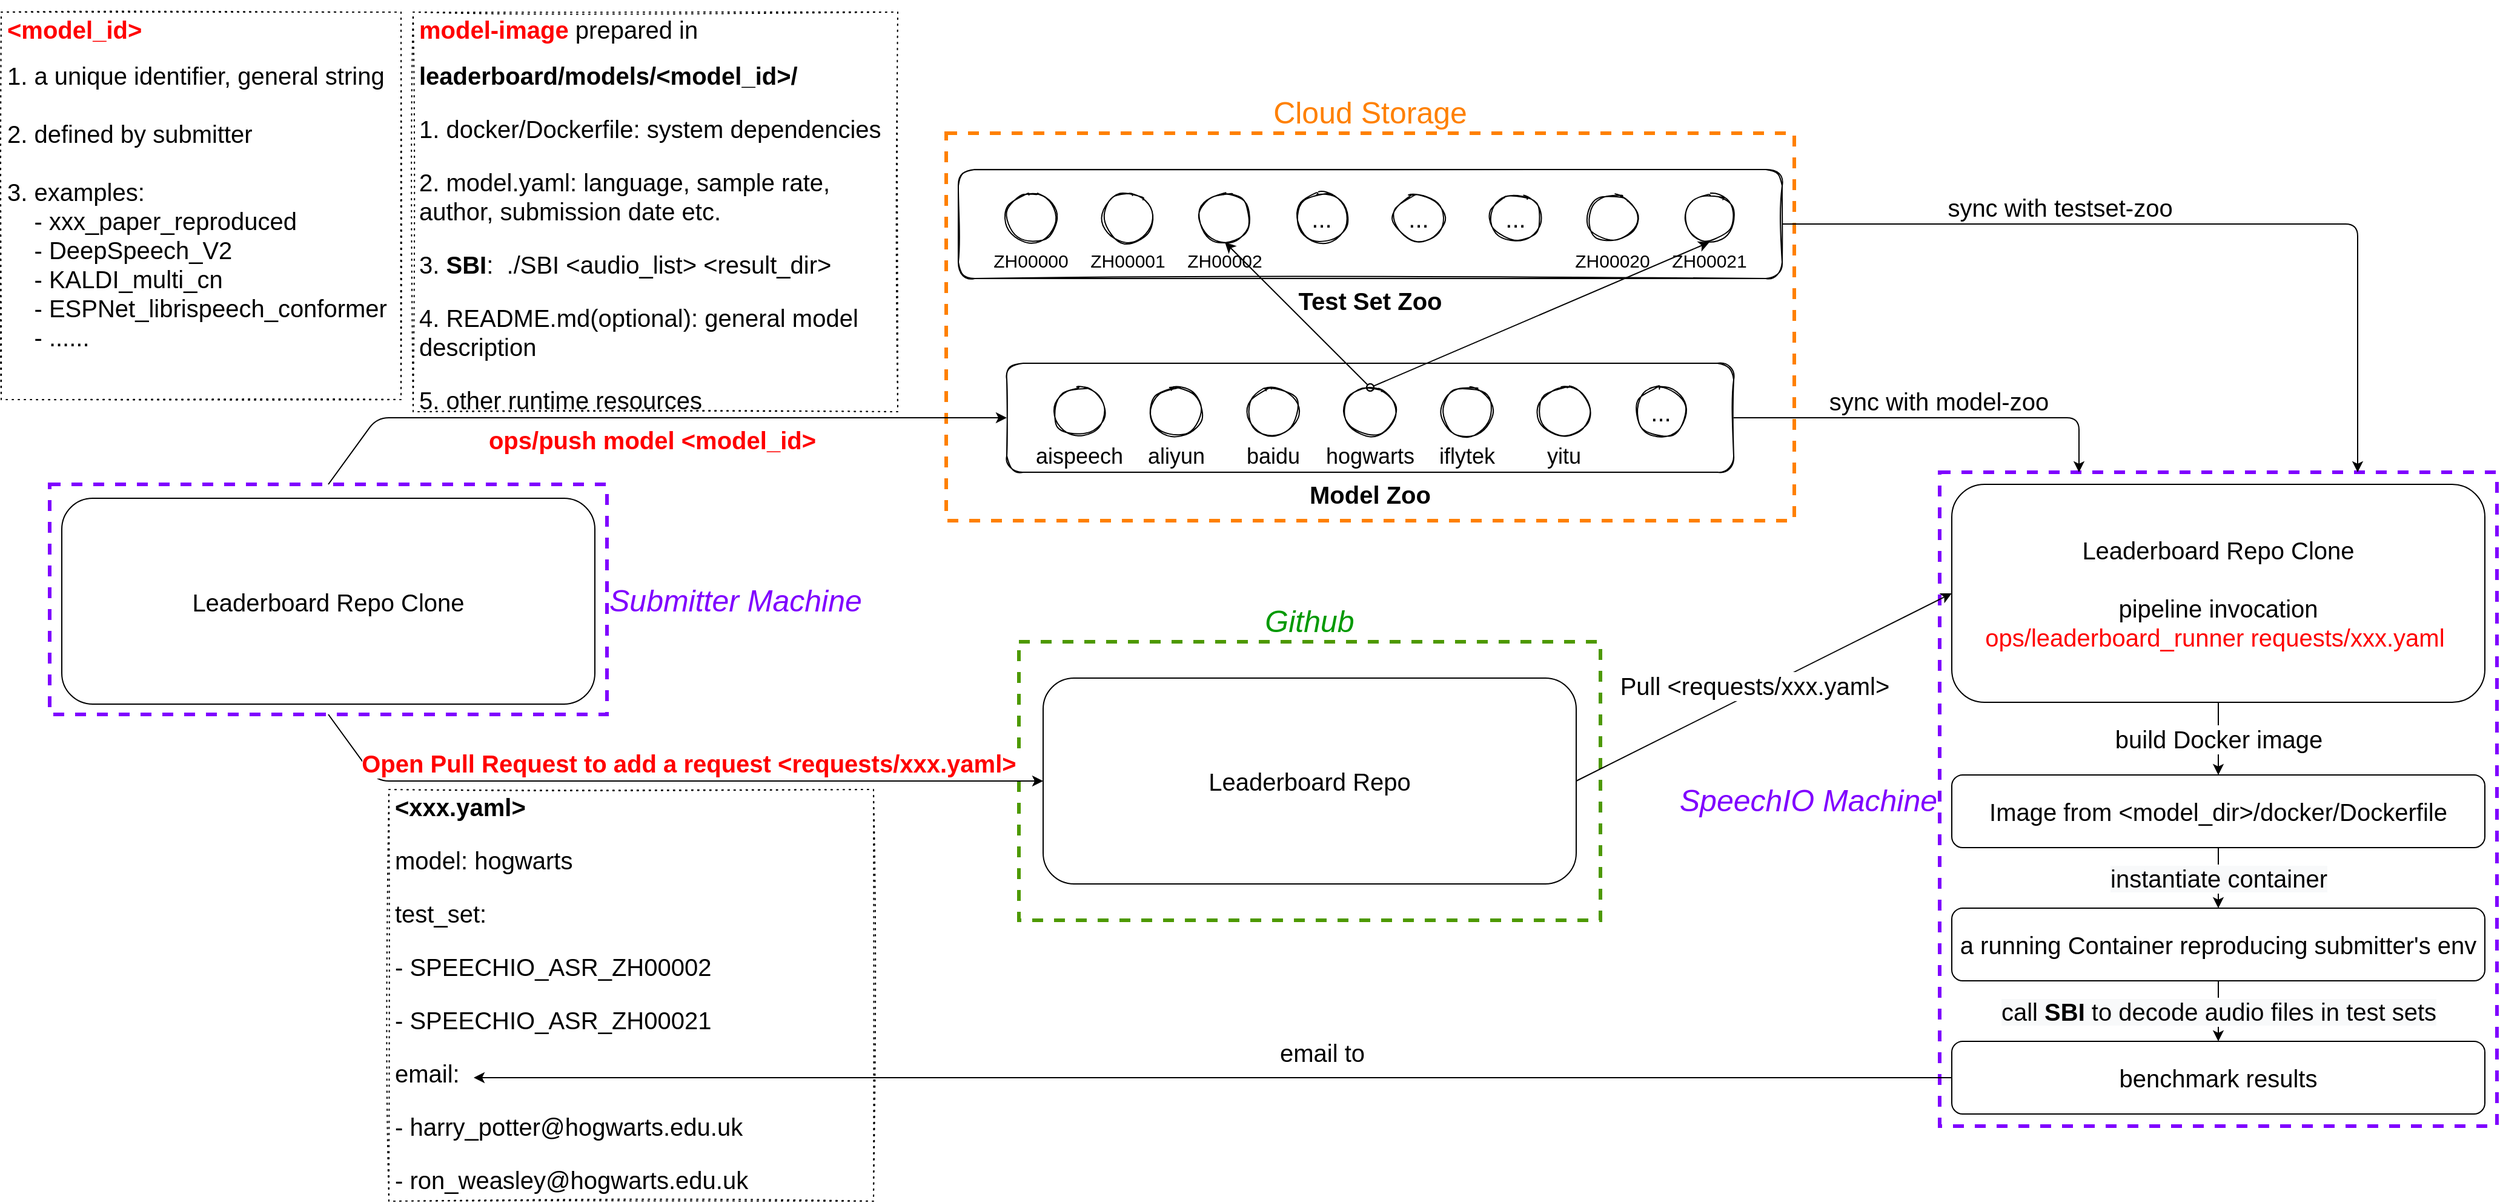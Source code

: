 <mxfile version="13.9.9" type="device"><diagram id="KP4cIEVtk13eccUnDOQD" name="Page-1"><mxGraphModel dx="2806" dy="997" grid="1" gridSize="10" guides="1" tooltips="1" connect="1" arrows="1" fold="1" page="1" pageScale="1" pageWidth="1700" pageHeight="1100" math="0" shadow="0"><root><mxCell id="0"/><mxCell id="1" parent="0"/><mxCell id="huEL5-SMHCzOabaeRIsf-12" value="&lt;font color=&quot;#7f00ff&quot;&gt;SpeechIO Machine&lt;/font&gt;" style="rounded=0;whiteSpace=wrap;html=1;fontSize=25;glass=0;fillColor=none;dashed=1;labelPosition=left;verticalLabelPosition=middle;align=right;verticalAlign=middle;fontStyle=2;strokeWidth=3;strokeColor=#7F00FF;" parent="1" vertex="1"><mxGeometry x="1010" y="480" width="460" height="540" as="geometry"/></mxCell><mxCell id="huEL5-SMHCzOabaeRIsf-11" value="&lt;font color=&quot;#7f00ff&quot;&gt;Submitter Machine&lt;/font&gt;" style="rounded=0;whiteSpace=wrap;html=1;fontSize=25;glass=0;fillColor=none;dashed=1;labelPosition=right;verticalLabelPosition=middle;align=left;verticalAlign=middle;fontStyle=2;strokeColor=#7F00FF;strokeWidth=3;" parent="1" vertex="1"><mxGeometry x="-550" y="490" width="460" height="190" as="geometry"/></mxCell><mxCell id="huEL5-SMHCzOabaeRIsf-9" value="&lt;font color=&quot;#009900&quot;&gt;Github&lt;/font&gt;" style="rounded=0;whiteSpace=wrap;html=1;fontSize=25;glass=0;fillColor=none;dashed=1;labelPosition=center;verticalLabelPosition=top;align=center;verticalAlign=bottom;fontStyle=2;strokeWidth=3;strokeColor=#4D9900;" parent="1" vertex="1"><mxGeometry x="250" y="620" width="480" height="230" as="geometry"/></mxCell><mxCell id="huEL5-SMHCzOabaeRIsf-8" value="&lt;font color=&quot;#ff8000&quot;&gt;Cloud Storage&lt;/font&gt;" style="rounded=0;whiteSpace=wrap;html=1;fontSize=25;glass=0;fillColor=none;dashed=1;labelPosition=center;verticalLabelPosition=top;align=center;verticalAlign=bottom;fontStyle=0;strokeWidth=3;strokeColor=#FF8000;" parent="1" vertex="1"><mxGeometry x="190" y="200" width="700" height="320" as="geometry"/></mxCell><mxCell id="E5byKjupY6ov4wCJUhmD-1" value="Model Zoo" style="rounded=1;whiteSpace=wrap;html=1;sketch=1;labelPosition=center;verticalLabelPosition=bottom;align=center;verticalAlign=top;fontSize=20;fontStyle=1" parent="1" vertex="1"><mxGeometry x="240" y="390" width="600" height="90" as="geometry"/></mxCell><mxCell id="E5byKjupY6ov4wCJUhmD-2" value="Test Set Zoo" style="rounded=1;whiteSpace=wrap;html=1;sketch=1;labelPosition=center;verticalLabelPosition=bottom;align=center;verticalAlign=top;fontSize=20;fontStyle=1" parent="1" vertex="1"><mxGeometry x="200" y="230" width="680" height="90" as="geometry"/></mxCell><mxCell id="E5byKjupY6ov4wCJUhmD-3" value="aispeech" style="ellipse;whiteSpace=wrap;html=1;aspect=fixed;sketch=1;fontSize=18;labelPosition=center;verticalLabelPosition=bottom;align=center;verticalAlign=top;" parent="1" vertex="1"><mxGeometry x="280" y="410" width="40" height="40" as="geometry"/></mxCell><mxCell id="E5byKjupY6ov4wCJUhmD-4" value="aliyun" style="ellipse;whiteSpace=wrap;html=1;aspect=fixed;sketch=1;fontSize=18;verticalAlign=top;labelPosition=center;verticalLabelPosition=bottom;align=center;" parent="1" vertex="1"><mxGeometry x="360" y="410" width="40" height="40" as="geometry"/></mxCell><mxCell id="E5byKjupY6ov4wCJUhmD-5" value="baidu" style="ellipse;whiteSpace=wrap;html=1;aspect=fixed;sketch=1;fontSize=18;labelPosition=center;verticalLabelPosition=bottom;align=center;verticalAlign=top;" parent="1" vertex="1"><mxGeometry x="440" y="410" width="40" height="40" as="geometry"/></mxCell><mxCell id="E5byKjupY6ov4wCJUhmD-6" value="hogwarts" style="ellipse;whiteSpace=wrap;html=1;aspect=fixed;sketch=1;fontSize=18;labelPosition=center;verticalLabelPosition=bottom;align=center;verticalAlign=top;" parent="1" vertex="1"><mxGeometry x="520" y="410" width="40" height="40" as="geometry"/></mxCell><mxCell id="E5byKjupY6ov4wCJUhmD-7" value="iflytek" style="ellipse;whiteSpace=wrap;html=1;aspect=fixed;sketch=1;fontSize=18;labelPosition=center;verticalLabelPosition=bottom;align=center;verticalAlign=top;" parent="1" vertex="1"><mxGeometry x="600" y="410" width="40" height="40" as="geometry"/></mxCell><mxCell id="E5byKjupY6ov4wCJUhmD-8" value="yitu" style="ellipse;whiteSpace=wrap;html=1;aspect=fixed;sketch=1;fontSize=18;labelPosition=center;verticalLabelPosition=bottom;align=center;verticalAlign=top;" parent="1" vertex="1"><mxGeometry x="680" y="410" width="40" height="40" as="geometry"/></mxCell><mxCell id="E5byKjupY6ov4wCJUhmD-13" value="ZH00000" style="ellipse;whiteSpace=wrap;html=1;aspect=fixed;sketch=1;fontSize=15;labelPosition=center;verticalLabelPosition=bottom;align=center;verticalAlign=top;" parent="1" vertex="1"><mxGeometry x="240" y="250" width="40" height="40" as="geometry"/></mxCell><mxCell id="E5byKjupY6ov4wCJUhmD-14" value="ZH00001" style="ellipse;whiteSpace=wrap;html=1;aspect=fixed;sketch=1;fontSize=15;labelPosition=center;verticalLabelPosition=bottom;align=center;verticalAlign=top;" parent="1" vertex="1"><mxGeometry x="320" y="250" width="40" height="40" as="geometry"/></mxCell><mxCell id="E5byKjupY6ov4wCJUhmD-15" value="ZH00002" style="ellipse;whiteSpace=wrap;html=1;aspect=fixed;sketch=1;fontSize=15;labelPosition=center;verticalLabelPosition=bottom;align=center;verticalAlign=top;" parent="1" vertex="1"><mxGeometry x="400" y="250" width="40" height="40" as="geometry"/></mxCell><mxCell id="E5byKjupY6ov4wCJUhmD-16" value="..." style="ellipse;whiteSpace=wrap;html=1;aspect=fixed;sketch=1;fontSize=20;labelPosition=center;verticalLabelPosition=middle;align=center;verticalAlign=middle;" parent="1" vertex="1"><mxGeometry x="480" y="250" width="40" height="40" as="geometry"/></mxCell><mxCell id="E5byKjupY6ov4wCJUhmD-17" value="..." style="ellipse;whiteSpace=wrap;html=1;aspect=fixed;sketch=1;fontSize=20;" parent="1" vertex="1"><mxGeometry x="560" y="250" width="40" height="40" as="geometry"/></mxCell><mxCell id="E5byKjupY6ov4wCJUhmD-18" value="..." style="ellipse;whiteSpace=wrap;html=1;aspect=fixed;sketch=1;fontSize=20;" parent="1" vertex="1"><mxGeometry x="640" y="250" width="40" height="40" as="geometry"/></mxCell><mxCell id="E5byKjupY6ov4wCJUhmD-19" value="ZH00020" style="ellipse;whiteSpace=wrap;html=1;aspect=fixed;sketch=1;fontSize=15;labelPosition=center;verticalLabelPosition=bottom;align=center;verticalAlign=top;" parent="1" vertex="1"><mxGeometry x="720" y="250" width="40" height="40" as="geometry"/></mxCell><mxCell id="E5byKjupY6ov4wCJUhmD-20" value="ZH00021" style="ellipse;whiteSpace=wrap;html=1;aspect=fixed;sketch=1;fontSize=15;labelPosition=center;verticalLabelPosition=bottom;align=center;verticalAlign=top;" parent="1" vertex="1"><mxGeometry x="800" y="250" width="40" height="40" as="geometry"/></mxCell><mxCell id="E5byKjupY6ov4wCJUhmD-23" value="" style="endArrow=oval;startArrow=classic;html=1;fontSize=20;exitX=0.5;exitY=1;exitDx=0;exitDy=0;entryX=0.5;entryY=0;entryDx=0;entryDy=0;startFill=1;endFill=0;" parent="1" source="E5byKjupY6ov4wCJUhmD-15" target="E5byKjupY6ov4wCJUhmD-6" edge="1"><mxGeometry width="50" height="50" relative="1" as="geometry"><mxPoint x="330" y="350" as="sourcePoint"/><mxPoint x="380" y="300" as="targetPoint"/></mxGeometry></mxCell><mxCell id="E5byKjupY6ov4wCJUhmD-26" value="" style="endArrow=oval;startArrow=classic;html=1;fontSize=20;exitX=0.5;exitY=1;exitDx=0;exitDy=0;endFill=0;entryX=0.5;entryY=0;entryDx=0;entryDy=0;" parent="1" source="E5byKjupY6ov4wCJUhmD-20" target="E5byKjupY6ov4wCJUhmD-6" edge="1"><mxGeometry width="50" height="50" relative="1" as="geometry"><mxPoint x="510" y="460" as="sourcePoint"/><mxPoint x="570" y="370" as="targetPoint"/></mxGeometry></mxCell><mxCell id="E5byKjupY6ov4wCJUhmD-27" value="..." style="ellipse;whiteSpace=wrap;html=1;aspect=fixed;sketch=1;fontSize=20;" parent="1" vertex="1"><mxGeometry x="760" y="410" width="40" height="40" as="geometry"/></mxCell><mxCell id="huEL5-SMHCzOabaeRIsf-4" value="Leaderboard Repo" style="rounded=1;whiteSpace=wrap;html=1;fontSize=20;labelPosition=center;verticalLabelPosition=middle;align=center;verticalAlign=middle;" parent="1" vertex="1"><mxGeometry x="270" y="650" width="440" height="170" as="geometry"/></mxCell><mxCell id="huEL5-SMHCzOabaeRIsf-5" value="Leaderboard Repo Clone" style="rounded=1;whiteSpace=wrap;html=1;labelPosition=center;verticalLabelPosition=middle;align=center;verticalAlign=middle;fontSize=20;" parent="1" vertex="1"><mxGeometry x="-540" y="501.5" width="440" height="170" as="geometry"/></mxCell><mxCell id="huEL5-SMHCzOabaeRIsf-6" value="Leaderboard Repo Clone&lt;br&gt;&lt;br&gt;pipeline invocation&lt;br&gt;&lt;font color=&quot;#ff0000&quot;&gt;ops/leaderboard_runner requests/xxx.yaml&lt;/font&gt;&amp;nbsp;" style="rounded=1;whiteSpace=wrap;html=1;labelPosition=center;verticalLabelPosition=middle;align=center;verticalAlign=middle;fontSize=20;" parent="1" vertex="1"><mxGeometry x="1020" y="490" width="440" height="180" as="geometry"/></mxCell><mxCell id="huEL5-SMHCzOabaeRIsf-7" value="" style="endArrow=classic;html=1;fontSize=20;exitX=0.5;exitY=0;exitDx=0;exitDy=0;entryX=0;entryY=0.5;entryDx=0;entryDy=0;" parent="1" source="huEL5-SMHCzOabaeRIsf-11" target="E5byKjupY6ov4wCJUhmD-1" edge="1"><mxGeometry width="50" height="50" relative="1" as="geometry"><mxPoint x="570" y="670" as="sourcePoint"/><mxPoint x="620" y="620" as="targetPoint"/><Array as="points"><mxPoint x="-280" y="435"/></Array></mxGeometry></mxCell><mxCell id="huEL5-SMHCzOabaeRIsf-13" value="&lt;font color=&quot;#ff0000&quot;&gt;ops/push model &amp;lt;model_id&amp;gt;&lt;/font&gt;" style="edgeLabel;html=1;align=center;verticalAlign=top;resizable=0;points=[];fontSize=20;labelPosition=center;verticalLabelPosition=bottom;fontStyle=1" parent="huEL5-SMHCzOabaeRIsf-7" vertex="1" connectable="0"><mxGeometry x="0.174" y="-2" relative="1" as="geometry"><mxPoint x="-50.33" y="-2" as="offset"/></mxGeometry></mxCell><mxCell id="huEL5-SMHCzOabaeRIsf-10" value="&lt;font color=&quot;#ff0000&quot;&gt;Open Pull Request to add a request &amp;lt;requests/xxx.yaml&amp;gt;&amp;nbsp;&lt;/font&gt;" style="endArrow=classic;html=1;fontSize=20;exitX=0.5;exitY=1;exitDx=0;exitDy=0;entryX=0;entryY=0.5;entryDx=0;entryDy=0;labelPosition=center;verticalLabelPosition=top;align=center;verticalAlign=bottom;fontStyle=1" parent="1" source="huEL5-SMHCzOabaeRIsf-11" target="huEL5-SMHCzOabaeRIsf-4" edge="1"><mxGeometry x="0.061" width="50" height="50" relative="1" as="geometry"><mxPoint x="-290" y="490" as="sourcePoint"/><mxPoint x="250" y="445" as="targetPoint"/><Array as="points"><mxPoint x="-280" y="735"/></Array><mxPoint as="offset"/></mxGeometry></mxCell><mxCell id="huEL5-SMHCzOabaeRIsf-15" value="&lt;h1 style=&quot;font-size: 20px&quot;&gt;&lt;font color=&quot;#ff0000&quot;&gt;model-image&lt;/font&gt;&lt;span style=&quot;font-weight: normal&quot;&gt; prepared in&lt;/span&gt;&lt;/h1&gt;&lt;h1 style=&quot;font-size: 20px&quot;&gt;leaderboard/models/&amp;lt;model_id&amp;gt;/&lt;/h1&gt;&lt;p style=&quot;font-size: 20px&quot;&gt;1. docker/Dockerfile: system dependencies&lt;/p&gt;&lt;p style=&quot;font-size: 20px&quot;&gt;2. model.yaml: language, sample rate, author, submission date etc.&lt;/p&gt;&lt;p style=&quot;font-size: 20px&quot;&gt;3. &lt;b&gt;SBI&lt;/b&gt;:&amp;nbsp;&amp;nbsp;&lt;span&gt;./SBI &amp;lt;audio_list&amp;gt; &amp;lt;result_dir&amp;gt;&lt;/span&gt;&lt;/p&gt;&lt;p style=&quot;font-size: 20px&quot;&gt;4. README.md(optional): general model description&lt;/p&gt;&lt;p style=&quot;font-size: 20px&quot;&gt;5. other runtime resources&lt;/p&gt;" style="text;html=1;spacing=5;spacingTop=-20;whiteSpace=wrap;overflow=hidden;rounded=0;glass=0;dashed=1;fontSize=20;strokeColor=#000000;dashPattern=1 4;fillColor=#ffffff;sketch=1;verticalAlign=top;" parent="1" vertex="1"><mxGeometry x="-250" y="100" width="400" height="330" as="geometry"/></mxCell><mxCell id="huEL5-SMHCzOabaeRIsf-16" value="&lt;h1 style=&quot;font-size: 20px;&quot;&gt;&amp;lt;xxx.yaml&amp;gt;&lt;/h1&gt;&lt;p style=&quot;font-size: 20px;&quot;&gt;model: hogwarts&lt;/p&gt;&lt;p style=&quot;font-size: 20px;&quot;&gt;test_set:&lt;/p&gt;&lt;p style=&quot;font-size: 20px;&quot;&gt;&lt;span style=&quot;font-size: 20px;&quot;&gt;- SPEECHIO_ASR_ZH00002&lt;/span&gt;&lt;/p&gt;&lt;p style=&quot;font-size: 20px;&quot;&gt;&lt;span style=&quot;font-size: 20px;&quot;&gt;- SPEECHIO_ASR_ZH00021&amp;nbsp;&lt;/span&gt;&lt;/p&gt;&lt;p style=&quot;font-size: 20px;&quot;&gt;&lt;span style=&quot;font-size: 20px;&quot;&gt;email:&lt;/span&gt;&lt;/p&gt;&lt;p style=&quot;font-size: 20px;&quot;&gt;&lt;span style=&quot;font-size: 20px;&quot;&gt;- harry_potter@hogwarts.edu.uk&lt;/span&gt;&lt;/p&gt;&lt;p style=&quot;font-size: 20px;&quot;&gt;- ron_weasley@hogwarts.edu.uk&lt;/p&gt;&lt;p style=&quot;font-size: 20px;&quot;&gt;&lt;br style=&quot;font-size: 20px;&quot;&gt;&lt;/p&gt;" style="text;html=1;spacing=5;spacingTop=-20;whiteSpace=wrap;overflow=hidden;rounded=0;glass=0;dashed=1;fontSize=20;strokeColor=#000000;dashPattern=1 4;fillColor=#ffffff;shadow=0;sketch=1;" parent="1" vertex="1"><mxGeometry x="-270" y="742" width="400" height="340" as="geometry"/></mxCell><mxCell id="huEL5-SMHCzOabaeRIsf-17" value="&lt;h1 style=&quot;font-size: 20px&quot;&gt;&lt;font color=&quot;#ff0000&quot;&gt;&amp;lt;model_id&amp;gt;&lt;/font&gt;&lt;/h1&gt;&lt;div&gt;1. a unique identifier, general string&amp;nbsp;&lt;/div&gt;&lt;div&gt;&lt;br&gt;&lt;/div&gt;&lt;div&gt;2. defined by submitter&amp;nbsp;&lt;/div&gt;&lt;div&gt;&lt;br&gt;&lt;/div&gt;&lt;div&gt;3. examples:&lt;/div&gt;&lt;div&gt;&amp;nbsp; &amp;nbsp; - xxx_paper_reproduced&lt;/div&gt;&lt;div&gt;&amp;nbsp; &amp;nbsp; - DeepSpeech_V2&lt;/div&gt;&lt;div&gt;&amp;nbsp; &amp;nbsp; - KALDI_multi_cn&lt;/div&gt;&lt;div&gt;&amp;nbsp; &amp;nbsp; - ESPNet_librispeech_conformer&lt;/div&gt;&lt;div&gt;&amp;nbsp; &amp;nbsp; - ......&lt;/div&gt;" style="text;html=1;spacing=5;spacingTop=-20;whiteSpace=wrap;overflow=hidden;rounded=0;glass=0;dashed=1;fontSize=20;strokeColor=#000000;dashPattern=1 4;fillColor=#ffffff;sketch=1;verticalAlign=top;" parent="1" vertex="1"><mxGeometry x="-590" y="100" width="330" height="320" as="geometry"/></mxCell><mxCell id="huEL5-SMHCzOabaeRIsf-18" value="" style="endArrow=classic;html=1;fontSize=20;exitX=1;exitY=0.5;exitDx=0;exitDy=0;entryX=0.25;entryY=0;entryDx=0;entryDy=0;" parent="1" source="E5byKjupY6ov4wCJUhmD-1" target="huEL5-SMHCzOabaeRIsf-12" edge="1"><mxGeometry width="50" height="50" relative="1" as="geometry"><mxPoint x="320" y="590" as="sourcePoint"/><mxPoint x="370" y="540" as="targetPoint"/><Array as="points"><mxPoint x="1125" y="435"/></Array></mxGeometry></mxCell><mxCell id="huEL5-SMHCzOabaeRIsf-19" value="sync with model-zoo" style="edgeLabel;html=1;align=center;verticalAlign=bottom;resizable=0;points=[];fontSize=20;labelPosition=center;verticalLabelPosition=top;fontStyle=0" parent="huEL5-SMHCzOabaeRIsf-18" vertex="1" connectable="0"><mxGeometry x="0.086" y="-2" relative="1" as="geometry"><mxPoint x="-10" y="-2" as="offset"/></mxGeometry></mxCell><mxCell id="huEL5-SMHCzOabaeRIsf-20" value="" style="endArrow=classic;html=1;fontSize=20;exitX=1;exitY=0.5;exitDx=0;exitDy=0;entryX=0;entryY=0.5;entryDx=0;entryDy=0;" parent="1" source="huEL5-SMHCzOabaeRIsf-4" target="huEL5-SMHCzOabaeRIsf-6" edge="1"><mxGeometry width="50" height="50" relative="1" as="geometry"><mxPoint x="850" y="445" as="sourcePoint"/><mxPoint x="980" y="700" as="targetPoint"/><Array as="points"/></mxGeometry></mxCell><mxCell id="huEL5-SMHCzOabaeRIsf-21" value="Pull &amp;lt;requests/xxx.yaml&amp;gt;" style="edgeLabel;html=1;align=center;verticalAlign=bottom;resizable=0;points=[];fontSize=20;labelPosition=center;verticalLabelPosition=top;fontStyle=0" parent="huEL5-SMHCzOabaeRIsf-20" vertex="1" connectable="0"><mxGeometry x="0.086" y="-2" relative="1" as="geometry"><mxPoint x="-22.75" y="17.77" as="offset"/></mxGeometry></mxCell><mxCell id="huEL5-SMHCzOabaeRIsf-22" value="" style="endArrow=classic;html=1;fontSize=20;exitX=1;exitY=0.5;exitDx=0;exitDy=0;entryX=0.75;entryY=0;entryDx=0;entryDy=0;" parent="1" source="E5byKjupY6ov4wCJUhmD-2" target="huEL5-SMHCzOabaeRIsf-12" edge="1"><mxGeometry width="50" height="50" relative="1" as="geometry"><mxPoint x="850" y="445" as="sourcePoint"/><mxPoint x="1135" y="490" as="targetPoint"/><Array as="points"><mxPoint x="1355" y="275"/></Array></mxGeometry></mxCell><mxCell id="huEL5-SMHCzOabaeRIsf-23" value="sync with testset-zoo" style="edgeLabel;html=1;align=center;verticalAlign=bottom;resizable=0;points=[];fontSize=20;labelPosition=center;verticalLabelPosition=top;fontStyle=0" parent="huEL5-SMHCzOabaeRIsf-22" vertex="1" connectable="0"><mxGeometry x="0.086" y="-2" relative="1" as="geometry"><mxPoint x="-140" y="-2" as="offset"/></mxGeometry></mxCell><mxCell id="huEL5-SMHCzOabaeRIsf-24" value="Image from &amp;lt;model_dir&amp;gt;/docker/Dockerfile" style="rounded=1;whiteSpace=wrap;html=1;labelPosition=center;verticalLabelPosition=middle;align=center;verticalAlign=middle;fontSize=20;" parent="1" vertex="1"><mxGeometry x="1020" y="730" width="440" height="60" as="geometry"/></mxCell><mxCell id="huEL5-SMHCzOabaeRIsf-25" value="a running Container reproducing submitter's env" style="rounded=1;whiteSpace=wrap;html=1;labelPosition=center;verticalLabelPosition=middle;align=center;verticalAlign=middle;fontSize=20;" parent="1" vertex="1"><mxGeometry x="1020" y="840" width="440" height="60" as="geometry"/></mxCell><mxCell id="huEL5-SMHCzOabaeRIsf-27" value="build Docker image" style="endArrow=classic;html=1;fontSize=20;entryX=0.5;entryY=0;entryDx=0;entryDy=0;exitX=0.5;exitY=1;exitDx=0;exitDy=0;" parent="1" source="huEL5-SMHCzOabaeRIsf-6" target="huEL5-SMHCzOabaeRIsf-24" edge="1"><mxGeometry width="50" height="50" relative="1" as="geometry"><mxPoint x="910" y="810" as="sourcePoint"/><mxPoint x="470" y="710" as="targetPoint"/></mxGeometry></mxCell><mxCell id="huEL5-SMHCzOabaeRIsf-28" value="benchmark results" style="rounded=1;whiteSpace=wrap;html=1;labelPosition=center;verticalLabelPosition=middle;align=center;verticalAlign=middle;fontSize=20;" parent="1" vertex="1"><mxGeometry x="1020" y="950" width="440" height="60" as="geometry"/></mxCell><mxCell id="huEL5-SMHCzOabaeRIsf-29" value="&lt;span style=&quot;color: rgb(0 , 0 , 0) ; font-family: &amp;quot;helvetica&amp;quot; ; font-size: 20px ; font-style: normal ; letter-spacing: normal ; text-align: center ; text-indent: 0px ; text-transform: none ; word-spacing: 0px ; background-color: rgb(248 , 249 , 250)&quot;&gt;instantiate container&lt;/span&gt;" style="endArrow=classic;html=1;fontSize=20;entryX=0.5;entryY=0;entryDx=0;entryDy=0;exitX=0.5;exitY=1;exitDx=0;exitDy=0;fontStyle=0" parent="1" source="huEL5-SMHCzOabaeRIsf-24" target="huEL5-SMHCzOabaeRIsf-25" edge="1"><mxGeometry width="50" height="50" relative="1" as="geometry"><mxPoint x="1250" y="680" as="sourcePoint"/><mxPoint x="1250" y="750" as="targetPoint"/></mxGeometry></mxCell><mxCell id="huEL5-SMHCzOabaeRIsf-32" value="&lt;span style=&quot;color: rgb(0 , 0 , 0) ; font-family: &amp;#34;helvetica&amp;#34; ; font-size: 20px ; font-style: normal ; letter-spacing: normal ; text-align: center ; text-indent: 0px ; text-transform: none ; word-spacing: 0px ; background-color: rgb(248 , 249 , 250)&quot;&gt;call &lt;b&gt;SBI&lt;/b&gt; to decode audio files in test sets&lt;/span&gt;" style="endArrow=classic;html=1;fontSize=20;entryX=0.5;entryY=0;entryDx=0;entryDy=0;exitX=0.5;exitY=1;exitDx=0;exitDy=0;fontStyle=0" parent="1" source="huEL5-SMHCzOabaeRIsf-25" target="huEL5-SMHCzOabaeRIsf-28" edge="1"><mxGeometry width="50" height="50" relative="1" as="geometry"><mxPoint x="1260" y="820" as="sourcePoint"/><mxPoint x="1260" y="880" as="targetPoint"/></mxGeometry></mxCell><mxCell id="huEL5-SMHCzOabaeRIsf-33" value="" style="endArrow=classic;html=1;fontSize=20;exitX=0;exitY=0.5;exitDx=0;exitDy=0;" parent="1" source="huEL5-SMHCzOabaeRIsf-28" edge="1"><mxGeometry width="50" height="50" relative="1" as="geometry"><mxPoint x="420" y="860" as="sourcePoint"/><mxPoint x="-200" y="980" as="targetPoint"/></mxGeometry></mxCell><mxCell id="huEL5-SMHCzOabaeRIsf-35" value="email to" style="edgeLabel;html=1;align=center;verticalAlign=bottom;resizable=0;points=[];fontSize=20;labelPosition=center;verticalLabelPosition=top;" parent="huEL5-SMHCzOabaeRIsf-33" vertex="1" connectable="0"><mxGeometry x="-0.166" y="-7" relative="1" as="geometry"><mxPoint x="-11.67" as="offset"/></mxGeometry></mxCell></root></mxGraphModel></diagram></mxfile>